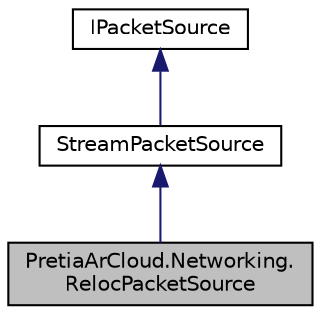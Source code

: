digraph "PretiaArCloud.Networking.RelocPacketSource"
{
 // LATEX_PDF_SIZE
  edge [fontname="Helvetica",fontsize="10",labelfontname="Helvetica",labelfontsize="10"];
  node [fontname="Helvetica",fontsize="10",shape=record];
  Node1 [label="PretiaArCloud.Networking.\lRelocPacketSource",height=0.2,width=0.4,color="black", fillcolor="grey75", style="filled", fontcolor="black",tooltip=" "];
  Node2 -> Node1 [dir="back",color="midnightblue",fontsize="10",style="solid",fontname="Helvetica"];
  Node2 [label="StreamPacketSource",height=0.2,width=0.4,color="black", fillcolor="white", style="filled",URL="$classPretiaArCloud_1_1Networking_1_1StreamPacketSource.html",tooltip=" "];
  Node3 -> Node2 [dir="back",color="midnightblue",fontsize="10",style="solid",fontname="Helvetica"];
  Node3 [label="IPacketSource",height=0.2,width=0.4,color="black", fillcolor="white", style="filled",URL="$interfacePretiaArCloud_1_1Networking_1_1IPacketSource.html",tooltip=" "];
}
